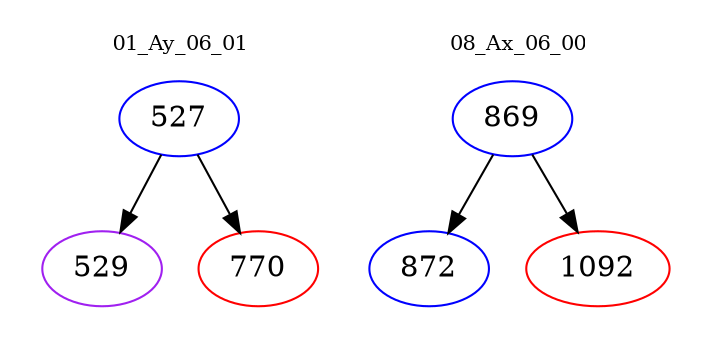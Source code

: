 digraph{
subgraph cluster_0 {
color = white
label = "01_Ay_06_01";
fontsize=10;
T0_527 [label="527", color="blue"]
T0_527 -> T0_529 [color="black"]
T0_529 [label="529", color="purple"]
T0_527 -> T0_770 [color="black"]
T0_770 [label="770", color="red"]
}
subgraph cluster_1 {
color = white
label = "08_Ax_06_00";
fontsize=10;
T1_869 [label="869", color="blue"]
T1_869 -> T1_872 [color="black"]
T1_872 [label="872", color="blue"]
T1_869 -> T1_1092 [color="black"]
T1_1092 [label="1092", color="red"]
}
}
